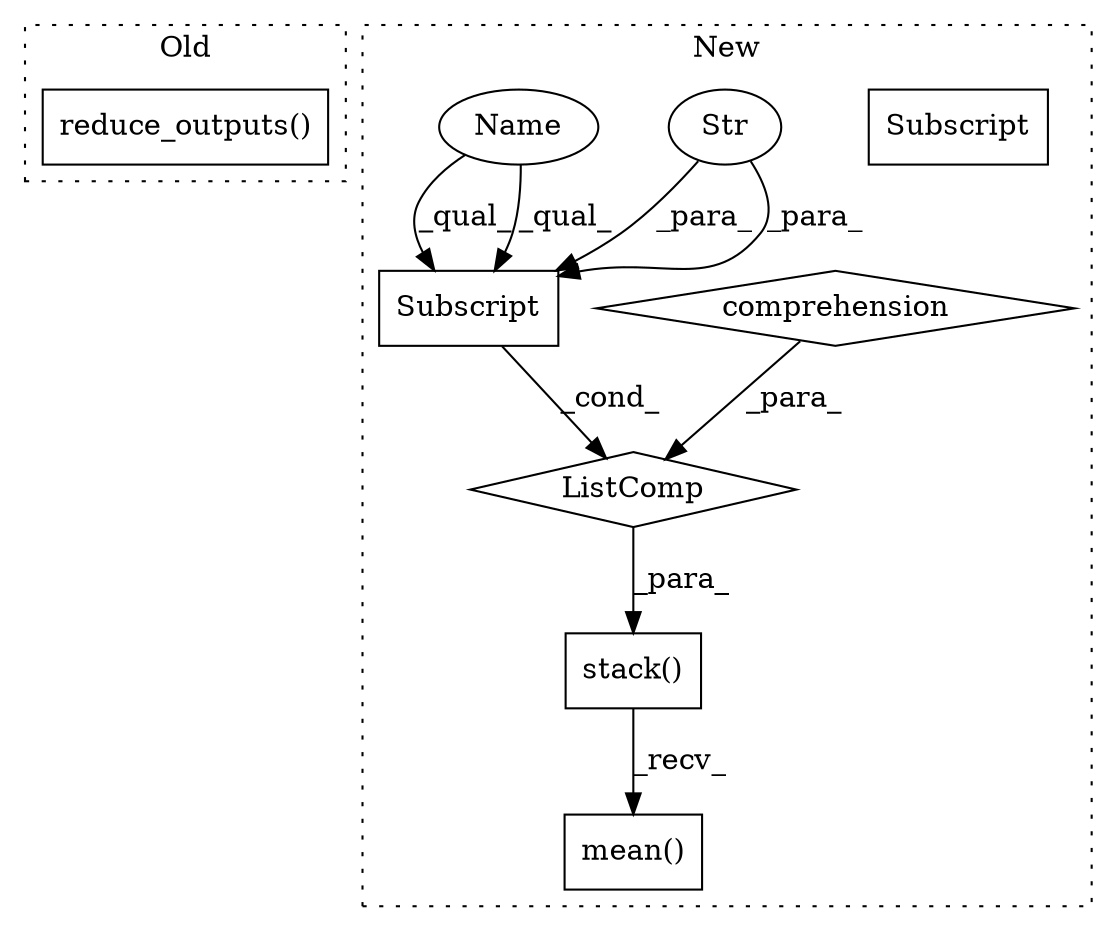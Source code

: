 digraph G {
subgraph cluster0 {
1 [label="reduce_outputs()" a="75" s="5905,5932" l="20,1" shape="box"];
label = "Old";
style="dotted";
}
subgraph cluster1 {
2 [label="ListComp" a="106" s="5637" l="38" shape="diamond"];
3 [label="Subscript" a="63" s="5638,0" l="14,0" shape="box"];
4 [label="Str" a="66" s="5645" l="6" shape="ellipse"];
5 [label="mean()" a="75" s="5625" l="58" shape="box"];
6 [label="comprehension" a="45" s="5653" l="3" shape="diamond"];
7 [label="stack()" a="75" s="5625,5675" l="12,1" shape="box"];
8 [label="Name" a="87" s="5638" l="6" shape="ellipse"];
9 [label="Subscript" a="63" s="5638,0" l="14,0" shape="box"];
label = "New";
style="dotted";
}
2 -> 7 [label="_para_"];
4 -> 9 [label="_para_"];
4 -> 9 [label="_para_"];
6 -> 2 [label="_para_"];
7 -> 5 [label="_recv_"];
8 -> 9 [label="_qual_"];
8 -> 9 [label="_qual_"];
9 -> 2 [label="_cond_"];
}
